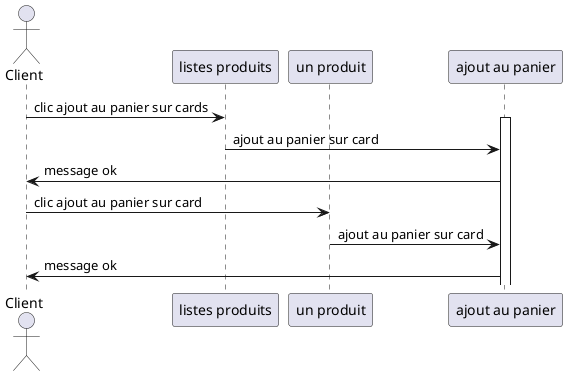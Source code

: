 @startuml sequence
actor "Client" as User
participant "listes produits" as L
participant "un produit" as P
participant "ajout au panier" as O

User -> L : clic ajout au panier sur cards
activate O
L -> O : ajout au panier sur card
O -> User : message ok
deactivate 

User -> P : clic ajout au panier sur card
P -> O : ajout au panier sur card
O -> User : message ok


@enduml